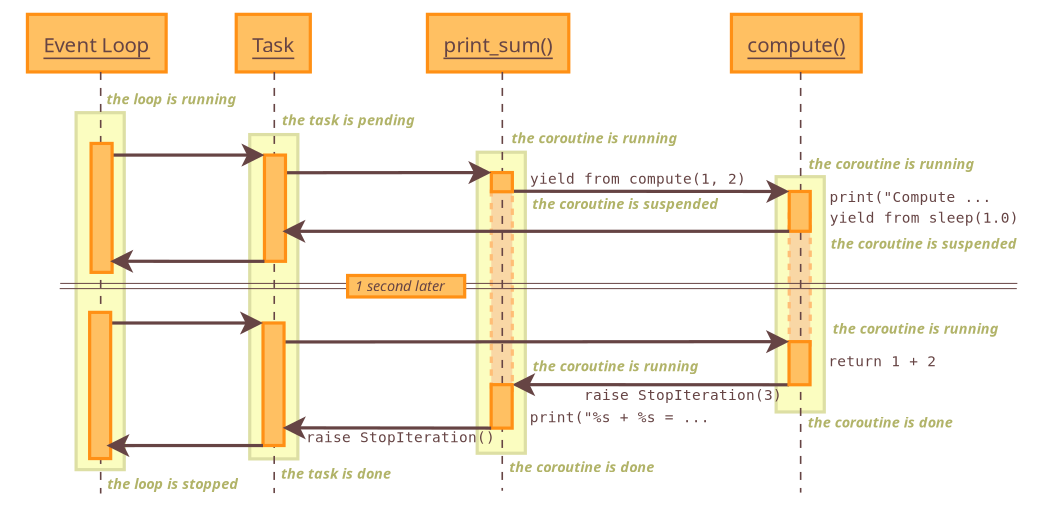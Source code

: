 <?xml version="1.0" encoding="UTF-8"?>
<dia:diagram xmlns:dia="http://www.lysator.liu.se/~alla/dia/">
  <dia:layer name="Arrière-plan" visible="true" active="true">
    <dia:object type="Standard - Box" version="0" id="O0">
      <dia:attribute name="obj_pos">
        <dia:point val="0.224,0.533"/>
      </dia:attribute>
      <dia:attribute name="obj_bb">
        <dia:rectangle val="0.174,0.483;33.306,16.455"/>
      </dia:attribute>
      <dia:attribute name="elem_corner">
        <dia:point val="0.224,0.533"/>
      </dia:attribute>
      <dia:attribute name="elem_width">
        <dia:real val="33.032"/>
      </dia:attribute>
      <dia:attribute name="elem_height">
        <dia:real val="15.871"/>
      </dia:attribute>
      <dia:attribute name="border_width">
        <dia:real val="0.1"/>
      </dia:attribute>
      <dia:attribute name="border_color">
        <dia:color val="#ffffff"/>
      </dia:attribute>
      <dia:attribute name="show_background">
        <dia:boolean val="true"/>
      </dia:attribute>
    </dia:object>
    <dia:object type="Standard - Box" version="0" id="O1">
      <dia:attribute name="obj_pos">
        <dia:point val="7.947,4.657"/>
      </dia:attribute>
      <dia:attribute name="obj_bb">
        <dia:rectangle val="7.897,4.607;9.501,14.842"/>
      </dia:attribute>
      <dia:attribute name="elem_corner">
        <dia:point val="7.947,4.657"/>
      </dia:attribute>
      <dia:attribute name="elem_width">
        <dia:real val="1.504"/>
      </dia:attribute>
      <dia:attribute name="elem_height">
        <dia:real val="10.135"/>
      </dia:attribute>
      <dia:attribute name="border_width">
        <dia:real val="0.1"/>
      </dia:attribute>
      <dia:attribute name="border_color">
        <dia:color val="#dddfa4"/>
      </dia:attribute>
      <dia:attribute name="inner_color">
        <dia:color val="#fbfdc0"/>
      </dia:attribute>
      <dia:attribute name="show_background">
        <dia:boolean val="true"/>
      </dia:attribute>
    </dia:object>
    <dia:object type="Standard - Box" version="0" id="O2">
      <dia:attribute name="obj_pos">
        <dia:point val="24.397,5.973"/>
      </dia:attribute>
      <dia:attribute name="obj_bb">
        <dia:rectangle val="24.347,5.923;25.951,13.375"/>
      </dia:attribute>
      <dia:attribute name="elem_corner">
        <dia:point val="24.397,5.973"/>
      </dia:attribute>
      <dia:attribute name="elem_width">
        <dia:real val="1.504"/>
      </dia:attribute>
      <dia:attribute name="elem_height">
        <dia:real val="7.352"/>
      </dia:attribute>
      <dia:attribute name="border_width">
        <dia:real val="0.1"/>
      </dia:attribute>
      <dia:attribute name="border_color">
        <dia:color val="#dddfa4"/>
      </dia:attribute>
      <dia:attribute name="inner_color">
        <dia:color val="#fbfdc0"/>
      </dia:attribute>
      <dia:attribute name="show_background">
        <dia:boolean val="true"/>
      </dia:attribute>
    </dia:object>
    <dia:object type="Standard - Box" version="0" id="O3">
      <dia:attribute name="obj_pos">
        <dia:point val="15.055,5.209"/>
      </dia:attribute>
      <dia:attribute name="obj_bb">
        <dia:rectangle val="15.005,5.159;16.609,14.665"/>
      </dia:attribute>
      <dia:attribute name="elem_corner">
        <dia:point val="15.055,5.209"/>
      </dia:attribute>
      <dia:attribute name="elem_width">
        <dia:real val="1.504"/>
      </dia:attribute>
      <dia:attribute name="elem_height">
        <dia:real val="9.406"/>
      </dia:attribute>
      <dia:attribute name="border_width">
        <dia:real val="0.1"/>
      </dia:attribute>
      <dia:attribute name="border_color">
        <dia:color val="#dddfa4"/>
      </dia:attribute>
      <dia:attribute name="inner_color">
        <dia:color val="#fbfdc0"/>
      </dia:attribute>
      <dia:attribute name="show_background">
        <dia:boolean val="true"/>
      </dia:attribute>
    </dia:object>
    <dia:object type="Standard - Box" version="0" id="O4">
      <dia:attribute name="obj_pos">
        <dia:point val="2.521,3.973"/>
      </dia:attribute>
      <dia:attribute name="obj_bb">
        <dia:rectangle val="2.471,3.923;4.075,15.178"/>
      </dia:attribute>
      <dia:attribute name="elem_corner">
        <dia:point val="2.521,3.973"/>
      </dia:attribute>
      <dia:attribute name="elem_width">
        <dia:real val="1.504"/>
      </dia:attribute>
      <dia:attribute name="elem_height">
        <dia:real val="11.155"/>
      </dia:attribute>
      <dia:attribute name="border_width">
        <dia:real val="0.1"/>
      </dia:attribute>
      <dia:attribute name="border_color">
        <dia:color val="#dddfa4"/>
      </dia:attribute>
      <dia:attribute name="inner_color">
        <dia:color val="#fbfdc0"/>
      </dia:attribute>
      <dia:attribute name="show_background">
        <dia:boolean val="true"/>
      </dia:attribute>
    </dia:object>
    <dia:object type="UML - Object" version="0" id="O5">
      <dia:attribute name="obj_pos">
        <dia:point val="1,0.9"/>
      </dia:attribute>
      <dia:attribute name="obj_bb">
        <dia:rectangle val="0.95,0.85;5.628,2.75"/>
      </dia:attribute>
      <dia:attribute name="meta">
        <dia:composite type="dict"/>
      </dia:attribute>
      <dia:attribute name="elem_corner">
        <dia:point val="1,0.9"/>
      </dia:attribute>
      <dia:attribute name="elem_width">
        <dia:real val="4.577"/>
      </dia:attribute>
      <dia:attribute name="elem_height">
        <dia:real val="1.8"/>
      </dia:attribute>
      <dia:attribute name="line_width">
        <dia:real val="0.1"/>
      </dia:attribute>
      <dia:attribute name="text_colour">
        <dia:color val="#664444"/>
      </dia:attribute>
      <dia:attribute name="line_colour">
        <dia:color val="#ff9015"/>
      </dia:attribute>
      <dia:attribute name="fill_colour">
        <dia:color val="#ffc062"/>
      </dia:attribute>
      <dia:attribute name="text">
        <dia:composite type="text">
          <dia:attribute name="string">
            <dia:string>#Event Loop#</dia:string>
          </dia:attribute>
          <dia:attribute name="font">
            <dia:font family="sans" style="0" name="Helvetica"/>
          </dia:attribute>
          <dia:attribute name="height">
            <dia:real val="0.8"/>
          </dia:attribute>
          <dia:attribute name="pos">
            <dia:point val="3.289,1.995"/>
          </dia:attribute>
          <dia:attribute name="color">
            <dia:color val="#664444"/>
          </dia:attribute>
          <dia:attribute name="alignment">
            <dia:enum val="1"/>
          </dia:attribute>
        </dia:composite>
      </dia:attribute>
      <dia:attribute name="stereotype">
        <dia:string>##</dia:string>
      </dia:attribute>
      <dia:attribute name="exstate">
        <dia:string>##</dia:string>
      </dia:attribute>
      <dia:attribute name="attrib">
        <dia:composite type="text">
          <dia:attribute name="string">
            <dia:string>##</dia:string>
          </dia:attribute>
          <dia:attribute name="font">
            <dia:font family="sans" style="0" name="Helvetica"/>
          </dia:attribute>
          <dia:attribute name="height">
            <dia:real val="0.8"/>
          </dia:attribute>
          <dia:attribute name="pos">
            <dia:point val="0,0"/>
          </dia:attribute>
          <dia:attribute name="color">
            <dia:color val="#000000"/>
          </dia:attribute>
          <dia:attribute name="alignment">
            <dia:enum val="0"/>
          </dia:attribute>
        </dia:composite>
      </dia:attribute>
      <dia:attribute name="is_active">
        <dia:boolean val="false"/>
      </dia:attribute>
      <dia:attribute name="show_attribs">
        <dia:boolean val="false"/>
      </dia:attribute>
      <dia:attribute name="multiple">
        <dia:boolean val="false"/>
      </dia:attribute>
    </dia:object>
    <dia:object type="UML - Object" version="0" id="O6">
      <dia:attribute name="obj_pos">
        <dia:point val="7.525,0.9"/>
      </dia:attribute>
      <dia:attribute name="obj_bb">
        <dia:rectangle val="7.475,0.85;9.955,2.75"/>
      </dia:attribute>
      <dia:attribute name="meta">
        <dia:composite type="dict"/>
      </dia:attribute>
      <dia:attribute name="elem_corner">
        <dia:point val="7.525,0.9"/>
      </dia:attribute>
      <dia:attribute name="elem_width">
        <dia:real val="2.38"/>
      </dia:attribute>
      <dia:attribute name="elem_height">
        <dia:real val="1.8"/>
      </dia:attribute>
      <dia:attribute name="line_width">
        <dia:real val="0.1"/>
      </dia:attribute>
      <dia:attribute name="text_colour">
        <dia:color val="#664444"/>
      </dia:attribute>
      <dia:attribute name="line_colour">
        <dia:color val="#ff9015"/>
      </dia:attribute>
      <dia:attribute name="fill_colour">
        <dia:color val="#ffc062"/>
      </dia:attribute>
      <dia:attribute name="text">
        <dia:composite type="text">
          <dia:attribute name="string">
            <dia:string>#Task#</dia:string>
          </dia:attribute>
          <dia:attribute name="font">
            <dia:font family="sans" style="0" name="Helvetica"/>
          </dia:attribute>
          <dia:attribute name="height">
            <dia:real val="0.8"/>
          </dia:attribute>
          <dia:attribute name="pos">
            <dia:point val="8.715,1.995"/>
          </dia:attribute>
          <dia:attribute name="color">
            <dia:color val="#664444"/>
          </dia:attribute>
          <dia:attribute name="alignment">
            <dia:enum val="1"/>
          </dia:attribute>
        </dia:composite>
      </dia:attribute>
      <dia:attribute name="stereotype">
        <dia:string>##</dia:string>
      </dia:attribute>
      <dia:attribute name="exstate">
        <dia:string>##</dia:string>
      </dia:attribute>
      <dia:attribute name="attrib">
        <dia:composite type="text">
          <dia:attribute name="string">
            <dia:string>##</dia:string>
          </dia:attribute>
          <dia:attribute name="font">
            <dia:font family="sans" style="0" name="Helvetica"/>
          </dia:attribute>
          <dia:attribute name="height">
            <dia:real val="0.8"/>
          </dia:attribute>
          <dia:attribute name="pos">
            <dia:point val="0,0"/>
          </dia:attribute>
          <dia:attribute name="color">
            <dia:color val="#000000"/>
          </dia:attribute>
          <dia:attribute name="alignment">
            <dia:enum val="0"/>
          </dia:attribute>
        </dia:composite>
      </dia:attribute>
      <dia:attribute name="is_active">
        <dia:boolean val="false"/>
      </dia:attribute>
      <dia:attribute name="show_attribs">
        <dia:boolean val="false"/>
      </dia:attribute>
      <dia:attribute name="multiple">
        <dia:boolean val="false"/>
      </dia:attribute>
    </dia:object>
    <dia:object type="UML - Object" version="0" id="O7">
      <dia:attribute name="obj_pos">
        <dia:point val="23,0.9"/>
      </dia:attribute>
      <dia:attribute name="obj_bb">
        <dia:rectangle val="22.95,0.85;27.375,2.75"/>
      </dia:attribute>
      <dia:attribute name="meta">
        <dia:composite type="dict"/>
      </dia:attribute>
      <dia:attribute name="elem_corner">
        <dia:point val="23,0.9"/>
      </dia:attribute>
      <dia:attribute name="elem_width">
        <dia:real val="4.325"/>
      </dia:attribute>
      <dia:attribute name="elem_height">
        <dia:real val="1.8"/>
      </dia:attribute>
      <dia:attribute name="line_width">
        <dia:real val="0.1"/>
      </dia:attribute>
      <dia:attribute name="text_colour">
        <dia:color val="#664444"/>
      </dia:attribute>
      <dia:attribute name="line_colour">
        <dia:color val="#ff9015"/>
      </dia:attribute>
      <dia:attribute name="fill_colour">
        <dia:color val="#ffc062"/>
      </dia:attribute>
      <dia:attribute name="text">
        <dia:composite type="text">
          <dia:attribute name="string">
            <dia:string>#compute()#</dia:string>
          </dia:attribute>
          <dia:attribute name="font">
            <dia:font family="sans" style="0" name="Helvetica"/>
          </dia:attribute>
          <dia:attribute name="height">
            <dia:real val="0.8"/>
          </dia:attribute>
          <dia:attribute name="pos">
            <dia:point val="25.163,1.995"/>
          </dia:attribute>
          <dia:attribute name="color">
            <dia:color val="#664444"/>
          </dia:attribute>
          <dia:attribute name="alignment">
            <dia:enum val="1"/>
          </dia:attribute>
        </dia:composite>
      </dia:attribute>
      <dia:attribute name="stereotype">
        <dia:string>##</dia:string>
      </dia:attribute>
      <dia:attribute name="exstate">
        <dia:string>##</dia:string>
      </dia:attribute>
      <dia:attribute name="attrib">
        <dia:composite type="text">
          <dia:attribute name="string">
            <dia:string>##</dia:string>
          </dia:attribute>
          <dia:attribute name="font">
            <dia:font family="sans" style="0" name="Helvetica"/>
          </dia:attribute>
          <dia:attribute name="height">
            <dia:real val="0.8"/>
          </dia:attribute>
          <dia:attribute name="pos">
            <dia:point val="0,0"/>
          </dia:attribute>
          <dia:attribute name="color">
            <dia:color val="#000000"/>
          </dia:attribute>
          <dia:attribute name="alignment">
            <dia:enum val="0"/>
          </dia:attribute>
        </dia:composite>
      </dia:attribute>
      <dia:attribute name="is_active">
        <dia:boolean val="false"/>
      </dia:attribute>
      <dia:attribute name="show_attribs">
        <dia:boolean val="false"/>
      </dia:attribute>
      <dia:attribute name="multiple">
        <dia:boolean val="false"/>
      </dia:attribute>
    </dia:object>
    <dia:object type="UML - Object" version="0" id="O8">
      <dia:attribute name="obj_pos">
        <dia:point val="13.5,0.9"/>
      </dia:attribute>
      <dia:attribute name="obj_bb">
        <dia:rectangle val="13.45,0.85;18.233,2.75"/>
      </dia:attribute>
      <dia:attribute name="meta">
        <dia:composite type="dict"/>
      </dia:attribute>
      <dia:attribute name="elem_corner">
        <dia:point val="13.5,0.9"/>
      </dia:attribute>
      <dia:attribute name="elem_width">
        <dia:real val="4.683"/>
      </dia:attribute>
      <dia:attribute name="elem_height">
        <dia:real val="1.8"/>
      </dia:attribute>
      <dia:attribute name="line_width">
        <dia:real val="0.1"/>
      </dia:attribute>
      <dia:attribute name="text_colour">
        <dia:color val="#664444"/>
      </dia:attribute>
      <dia:attribute name="line_colour">
        <dia:color val="#ff9015"/>
      </dia:attribute>
      <dia:attribute name="fill_colour">
        <dia:color val="#ffc062"/>
      </dia:attribute>
      <dia:attribute name="text">
        <dia:composite type="text">
          <dia:attribute name="string">
            <dia:string>#print_sum()#</dia:string>
          </dia:attribute>
          <dia:attribute name="font">
            <dia:font family="sans" style="0" name="Helvetica"/>
          </dia:attribute>
          <dia:attribute name="height">
            <dia:real val="0.8"/>
          </dia:attribute>
          <dia:attribute name="pos">
            <dia:point val="15.841,1.995"/>
          </dia:attribute>
          <dia:attribute name="color">
            <dia:color val="#664444"/>
          </dia:attribute>
          <dia:attribute name="alignment">
            <dia:enum val="1"/>
          </dia:attribute>
        </dia:composite>
      </dia:attribute>
      <dia:attribute name="stereotype">
        <dia:string>##</dia:string>
      </dia:attribute>
      <dia:attribute name="exstate">
        <dia:string>##</dia:string>
      </dia:attribute>
      <dia:attribute name="attrib">
        <dia:composite type="text">
          <dia:attribute name="string">
            <dia:string>##</dia:string>
          </dia:attribute>
          <dia:attribute name="font">
            <dia:font family="sans" style="0" name="Helvetica"/>
          </dia:attribute>
          <dia:attribute name="height">
            <dia:real val="0.8"/>
          </dia:attribute>
          <dia:attribute name="pos">
            <dia:point val="0,0"/>
          </dia:attribute>
          <dia:attribute name="color">
            <dia:color val="#000000"/>
          </dia:attribute>
          <dia:attribute name="alignment">
            <dia:enum val="0"/>
          </dia:attribute>
        </dia:composite>
      </dia:attribute>
      <dia:attribute name="is_active">
        <dia:boolean val="false"/>
      </dia:attribute>
      <dia:attribute name="show_attribs">
        <dia:boolean val="false"/>
      </dia:attribute>
      <dia:attribute name="multiple">
        <dia:boolean val="false"/>
      </dia:attribute>
    </dia:object>
    <dia:object type="Standard - Text" version="1" id="O9">
      <dia:attribute name="obj_pos">
        <dia:point val="3.469,3.708"/>
      </dia:attribute>
      <dia:attribute name="obj_bb">
        <dia:rectangle val="3.469,3.288;8.306,3.816"/>
      </dia:attribute>
      <dia:attribute name="text">
        <dia:composite type="text">
          <dia:attribute name="string">
            <dia:string>#the loop is running#</dia:string>
          </dia:attribute>
          <dia:attribute name="font">
            <dia:font family="sans" style="88" name="Helvetica-BoldOblique"/>
          </dia:attribute>
          <dia:attribute name="height">
            <dia:real val="0.564"/>
          </dia:attribute>
          <dia:attribute name="pos">
            <dia:point val="3.469,3.708"/>
          </dia:attribute>
          <dia:attribute name="color">
            <dia:color val="#b1b368"/>
          </dia:attribute>
          <dia:attribute name="alignment">
            <dia:enum val="0"/>
          </dia:attribute>
        </dia:composite>
      </dia:attribute>
      <dia:attribute name="valign">
        <dia:enum val="3"/>
      </dia:attribute>
    </dia:object>
    <dia:object type="Standard - Text" version="1" id="O10">
      <dia:attribute name="obj_pos">
        <dia:point val="16.709,6.192"/>
      </dia:attribute>
      <dia:attribute name="obj_bb">
        <dia:rectangle val="16.709,5.772;23.249,6.299"/>
      </dia:attribute>
      <dia:attribute name="text">
        <dia:composite type="text">
          <dia:attribute name="string">
            <dia:string>#yield from compute(1, 2)#</dia:string>
          </dia:attribute>
          <dia:attribute name="font">
            <dia:font family="monospace" style="0" name="Courier"/>
          </dia:attribute>
          <dia:attribute name="height">
            <dia:real val="0.564"/>
          </dia:attribute>
          <dia:attribute name="pos">
            <dia:point val="16.709,6.192"/>
          </dia:attribute>
          <dia:attribute name="color">
            <dia:color val="#664444"/>
          </dia:attribute>
          <dia:attribute name="alignment">
            <dia:enum val="0"/>
          </dia:attribute>
        </dia:composite>
      </dia:attribute>
      <dia:attribute name="valign">
        <dia:enum val="3"/>
      </dia:attribute>
    </dia:object>
    <dia:object type="Standard - Text" version="1" id="O11">
      <dia:attribute name="obj_pos">
        <dia:point val="26.07,7.412"/>
      </dia:attribute>
      <dia:attribute name="obj_bb">
        <dia:rectangle val="26.07,6.992;31.792,7.52"/>
      </dia:attribute>
      <dia:attribute name="text">
        <dia:composite type="text">
          <dia:attribute name="string">
            <dia:string>#yield from sleep(1.0)#</dia:string>
          </dia:attribute>
          <dia:attribute name="font">
            <dia:font family="monospace" style="0" name="Courier"/>
          </dia:attribute>
          <dia:attribute name="height">
            <dia:real val="0.564"/>
          </dia:attribute>
          <dia:attribute name="pos">
            <dia:point val="26.07,7.412"/>
          </dia:attribute>
          <dia:attribute name="color">
            <dia:color val="#664444"/>
          </dia:attribute>
          <dia:attribute name="alignment">
            <dia:enum val="0"/>
          </dia:attribute>
        </dia:composite>
      </dia:attribute>
      <dia:attribute name="valign">
        <dia:enum val="3"/>
      </dia:attribute>
    </dia:object>
    <dia:object type="Standard - Text" version="1" id="O12">
      <dia:attribute name="obj_pos">
        <dia:point val="16.126,4.931"/>
      </dia:attribute>
      <dia:attribute name="obj_bb">
        <dia:rectangle val="16.126,4.511;22.298,5.038"/>
      </dia:attribute>
      <dia:attribute name="text">
        <dia:composite type="text">
          <dia:attribute name="string">
            <dia:string>#the coroutine is running#</dia:string>
          </dia:attribute>
          <dia:attribute name="font">
            <dia:font family="sans" style="88" name="Helvetica-BoldOblique"/>
          </dia:attribute>
          <dia:attribute name="height">
            <dia:real val="0.564"/>
          </dia:attribute>
          <dia:attribute name="pos">
            <dia:point val="16.126,4.931"/>
          </dia:attribute>
          <dia:attribute name="color">
            <dia:color val="#b1b368"/>
          </dia:attribute>
          <dia:attribute name="alignment">
            <dia:enum val="0"/>
          </dia:attribute>
        </dia:composite>
      </dia:attribute>
      <dia:attribute name="valign">
        <dia:enum val="3"/>
      </dia:attribute>
    </dia:object>
    <dia:object type="Standard - Text" version="1" id="O13">
      <dia:attribute name="obj_pos">
        <dia:point val="8.956,4.367"/>
      </dia:attribute>
      <dia:attribute name="obj_bb">
        <dia:rectangle val="8.956,3.947;13.876,4.475"/>
      </dia:attribute>
      <dia:attribute name="text">
        <dia:composite type="text">
          <dia:attribute name="string">
            <dia:string>#the task is pending#</dia:string>
          </dia:attribute>
          <dia:attribute name="font">
            <dia:font family="sans" style="88" name="Helvetica-BoldOblique"/>
          </dia:attribute>
          <dia:attribute name="height">
            <dia:real val="0.564"/>
          </dia:attribute>
          <dia:attribute name="pos">
            <dia:point val="8.956,4.367"/>
          </dia:attribute>
          <dia:attribute name="color">
            <dia:color val="#b1b368"/>
          </dia:attribute>
          <dia:attribute name="alignment">
            <dia:enum val="0"/>
          </dia:attribute>
        </dia:composite>
      </dia:attribute>
      <dia:attribute name="valign">
        <dia:enum val="3"/>
      </dia:attribute>
    </dia:object>
    <dia:object type="Standard - Text" version="1" id="O14">
      <dia:attribute name="obj_pos">
        <dia:point val="26.022,11.897"/>
      </dia:attribute>
      <dia:attribute name="obj_bb">
        <dia:rectangle val="26.022,11.477;29.292,12.005"/>
      </dia:attribute>
      <dia:attribute name="text">
        <dia:composite type="text">
          <dia:attribute name="string">
            <dia:string>#return 1 + 2#</dia:string>
          </dia:attribute>
          <dia:attribute name="font">
            <dia:font family="monospace" style="0" name="Courier"/>
          </dia:attribute>
          <dia:attribute name="height">
            <dia:real val="0.564"/>
          </dia:attribute>
          <dia:attribute name="pos">
            <dia:point val="26.022,11.897"/>
          </dia:attribute>
          <dia:attribute name="color">
            <dia:color val="#664444"/>
          </dia:attribute>
          <dia:attribute name="alignment">
            <dia:enum val="0"/>
          </dia:attribute>
        </dia:composite>
      </dia:attribute>
      <dia:attribute name="valign">
        <dia:enum val="3"/>
      </dia:attribute>
      <dia:attribute name="fill_color">
        <dia:color val="#ffffff"/>
      </dia:attribute>
      <dia:attribute name="show_background">
        <dia:boolean val="true"/>
      </dia:attribute>
    </dia:object>
    <dia:object type="Standard - Line" version="0" id="O15">
      <dia:attribute name="obj_pos">
        <dia:point val="24.8,12.476"/>
      </dia:attribute>
      <dia:attribute name="obj_bb">
        <dia:rectangle val="16.037,12.11;24.85,12.834"/>
      </dia:attribute>
      <dia:attribute name="conn_endpoints">
        <dia:point val="24.8,12.476"/>
        <dia:point val="16.148,12.472"/>
      </dia:attribute>
      <dia:attribute name="numcp">
        <dia:int val="1"/>
      </dia:attribute>
      <dia:attribute name="line_color">
        <dia:color val="#664444"/>
      </dia:attribute>
      <dia:attribute name="line_width">
        <dia:real val="0.1"/>
      </dia:attribute>
      <dia:attribute name="end_arrow">
        <dia:enum val="22"/>
      </dia:attribute>
      <dia:attribute name="end_arrow_length">
        <dia:real val="0.5"/>
      </dia:attribute>
      <dia:attribute name="end_arrow_width">
        <dia:real val="0.5"/>
      </dia:attribute>
      <dia:connections>
        <dia:connection handle="0" to="O28" connection="5"/>
        <dia:connection handle="1" to="O26" connection="2"/>
      </dia:connections>
    </dia:object>
    <dia:object type="Standard - Text" version="1" id="O16">
      <dia:attribute name="obj_pos">
        <dia:point val="16.701,13.643"/>
      </dia:attribute>
      <dia:attribute name="obj_bb">
        <dia:rectangle val="16.701,13.223;22.151,13.75"/>
      </dia:attribute>
      <dia:attribute name="text">
        <dia:composite type="text">
          <dia:attribute name="string">
            <dia:string>#print("%s + %s = ...#</dia:string>
          </dia:attribute>
          <dia:attribute name="font">
            <dia:font family="monospace" style="0" name="Courier"/>
          </dia:attribute>
          <dia:attribute name="height">
            <dia:real val="0.564"/>
          </dia:attribute>
          <dia:attribute name="pos">
            <dia:point val="16.701,13.643"/>
          </dia:attribute>
          <dia:attribute name="color">
            <dia:color val="#664444"/>
          </dia:attribute>
          <dia:attribute name="alignment">
            <dia:enum val="0"/>
          </dia:attribute>
        </dia:composite>
      </dia:attribute>
      <dia:attribute name="valign">
        <dia:enum val="3"/>
      </dia:attribute>
    </dia:object>
    <dia:object type="Standard - Text" version="1" id="O17">
      <dia:attribute name="obj_pos">
        <dia:point val="18.395,12.954"/>
      </dia:attribute>
      <dia:attribute name="obj_bb">
        <dia:rectangle val="18.395,12.534;24.39,13.061"/>
      </dia:attribute>
      <dia:attribute name="text">
        <dia:composite type="text">
          <dia:attribute name="string">
            <dia:string>#raise StopIteration(3)#</dia:string>
          </dia:attribute>
          <dia:attribute name="font">
            <dia:font family="monospace" style="0" name="Courier"/>
          </dia:attribute>
          <dia:attribute name="height">
            <dia:real val="0.564"/>
          </dia:attribute>
          <dia:attribute name="pos">
            <dia:point val="18.395,12.954"/>
          </dia:attribute>
          <dia:attribute name="color">
            <dia:color val="#664444"/>
          </dia:attribute>
          <dia:attribute name="alignment">
            <dia:enum val="0"/>
          </dia:attribute>
        </dia:composite>
      </dia:attribute>
      <dia:attribute name="valign">
        <dia:enum val="3"/>
      </dia:attribute>
    </dia:object>
    <dia:object type="Standard - Text" version="1" id="O18">
      <dia:attribute name="obj_pos">
        <dia:point val="9.706,14.275"/>
      </dia:attribute>
      <dia:attribute name="obj_bb">
        <dia:rectangle val="9.706,13.855;15.428,14.383"/>
      </dia:attribute>
      <dia:attribute name="text">
        <dia:composite type="text">
          <dia:attribute name="string">
            <dia:string>#raise StopIteration()#</dia:string>
          </dia:attribute>
          <dia:attribute name="font">
            <dia:font family="monospace" style="0" name="Courier"/>
          </dia:attribute>
          <dia:attribute name="height">
            <dia:real val="0.564"/>
          </dia:attribute>
          <dia:attribute name="pos">
            <dia:point val="9.706,14.275"/>
          </dia:attribute>
          <dia:attribute name="color">
            <dia:color val="#664444"/>
          </dia:attribute>
          <dia:attribute name="alignment">
            <dia:enum val="0"/>
          </dia:attribute>
        </dia:composite>
      </dia:attribute>
      <dia:attribute name="valign">
        <dia:enum val="3"/>
      </dia:attribute>
    </dia:object>
    <dia:object type="Standard - Text" version="1" id="O19">
      <dia:attribute name="obj_pos">
        <dia:point val="8.926,15.412"/>
      </dia:attribute>
      <dia:attribute name="obj_bb">
        <dia:rectangle val="8.926,14.992;13.028,15.52"/>
      </dia:attribute>
      <dia:attribute name="text">
        <dia:composite type="text">
          <dia:attribute name="string">
            <dia:string>#the task is done#</dia:string>
          </dia:attribute>
          <dia:attribute name="font">
            <dia:font family="sans" style="88" name="Helvetica-BoldOblique"/>
          </dia:attribute>
          <dia:attribute name="height">
            <dia:real val="0.564"/>
          </dia:attribute>
          <dia:attribute name="pos">
            <dia:point val="8.926,15.412"/>
          </dia:attribute>
          <dia:attribute name="color">
            <dia:color val="#b1b368"/>
          </dia:attribute>
          <dia:attribute name="alignment">
            <dia:enum val="0"/>
          </dia:attribute>
        </dia:composite>
      </dia:attribute>
      <dia:attribute name="valign">
        <dia:enum val="3"/>
      </dia:attribute>
    </dia:object>
    <dia:object type="Standard - Box" version="0" id="O20">
      <dia:attribute name="obj_pos">
        <dia:point val="24.806,6.938"/>
      </dia:attribute>
      <dia:attribute name="obj_bb">
        <dia:rectangle val="24.756,6.888;25.513,11.507"/>
      </dia:attribute>
      <dia:attribute name="elem_corner">
        <dia:point val="24.806,6.938"/>
      </dia:attribute>
      <dia:attribute name="elem_width">
        <dia:real val="0.657"/>
      </dia:attribute>
      <dia:attribute name="elem_height">
        <dia:real val="4.519"/>
      </dia:attribute>
      <dia:attribute name="border_width">
        <dia:real val="0.1"/>
      </dia:attribute>
      <dia:attribute name="border_color">
        <dia:color val="#ffbe76"/>
      </dia:attribute>
      <dia:attribute name="inner_color">
        <dia:color val="#f9d7a5"/>
      </dia:attribute>
      <dia:attribute name="show_background">
        <dia:boolean val="true"/>
      </dia:attribute>
      <dia:attribute name="line_style">
        <dia:enum val="1"/>
      </dia:attribute>
      <dia:attribute name="dashlength">
        <dia:real val="0.2"/>
      </dia:attribute>
    </dia:object>
    <dia:object type="Standard - Box" version="0" id="O21">
      <dia:attribute name="obj_pos">
        <dia:point val="15.495,6.426"/>
      </dia:attribute>
      <dia:attribute name="obj_bb">
        <dia:rectangle val="15.444,6.376;16.201,12.703"/>
      </dia:attribute>
      <dia:attribute name="elem_corner">
        <dia:point val="15.495,6.426"/>
      </dia:attribute>
      <dia:attribute name="elem_width">
        <dia:real val="0.657"/>
      </dia:attribute>
      <dia:attribute name="elem_height">
        <dia:real val="6.227"/>
      </dia:attribute>
      <dia:attribute name="border_width">
        <dia:real val="0.1"/>
      </dia:attribute>
      <dia:attribute name="border_color">
        <dia:color val="#ffbe76"/>
      </dia:attribute>
      <dia:attribute name="inner_color">
        <dia:color val="#f9d7a5"/>
      </dia:attribute>
      <dia:attribute name="show_background">
        <dia:boolean val="true"/>
      </dia:attribute>
      <dia:attribute name="line_style">
        <dia:enum val="1"/>
      </dia:attribute>
      <dia:attribute name="dashlength">
        <dia:real val="0.2"/>
      </dia:attribute>
    </dia:object>
    <dia:object type="Standard - Text" version="1" id="O22">
      <dia:attribute name="obj_pos">
        <dia:point val="16.779,6.981"/>
      </dia:attribute>
      <dia:attribute name="obj_bb">
        <dia:rectangle val="16.779,6.561;23.734,7.088"/>
      </dia:attribute>
      <dia:attribute name="text">
        <dia:composite type="text">
          <dia:attribute name="string">
            <dia:string>#the coroutine is suspended#</dia:string>
          </dia:attribute>
          <dia:attribute name="font">
            <dia:font family="sans" style="88" name="Helvetica-BoldOblique"/>
          </dia:attribute>
          <dia:attribute name="height">
            <dia:real val="0.564"/>
          </dia:attribute>
          <dia:attribute name="pos">
            <dia:point val="16.779,6.981"/>
          </dia:attribute>
          <dia:attribute name="color">
            <dia:color val="#b1b368"/>
          </dia:attribute>
          <dia:attribute name="alignment">
            <dia:enum val="0"/>
          </dia:attribute>
        </dia:composite>
      </dia:attribute>
      <dia:attribute name="valign">
        <dia:enum val="3"/>
      </dia:attribute>
    </dia:object>
    <dia:object type="Standard - Text" version="1" id="O23">
      <dia:attribute name="obj_pos">
        <dia:point val="26.101,8.221"/>
      </dia:attribute>
      <dia:attribute name="obj_bb">
        <dia:rectangle val="26.101,7.801;33.056,8.328"/>
      </dia:attribute>
      <dia:attribute name="text">
        <dia:composite type="text">
          <dia:attribute name="string">
            <dia:string>#the coroutine is suspended#</dia:string>
          </dia:attribute>
          <dia:attribute name="font">
            <dia:font family="sans" style="88" name="Helvetica-BoldOblique"/>
          </dia:attribute>
          <dia:attribute name="height">
            <dia:real val="0.564"/>
          </dia:attribute>
          <dia:attribute name="pos">
            <dia:point val="26.101,8.221"/>
          </dia:attribute>
          <dia:attribute name="color">
            <dia:color val="#b1b368"/>
          </dia:attribute>
          <dia:attribute name="alignment">
            <dia:enum val="0"/>
          </dia:attribute>
        </dia:composite>
      </dia:attribute>
      <dia:attribute name="valign">
        <dia:enum val="3"/>
      </dia:attribute>
    </dia:object>
    <dia:object type="Standard - Line" version="0" id="O24">
      <dia:attribute name="obj_pos">
        <dia:point val="3.289,2.7"/>
      </dia:attribute>
      <dia:attribute name="obj_bb">
        <dia:rectangle val="3.264,2.675;3.314,15.899"/>
      </dia:attribute>
      <dia:attribute name="conn_endpoints">
        <dia:point val="3.289,2.7"/>
        <dia:point val="3.289,15.874"/>
      </dia:attribute>
      <dia:attribute name="numcp">
        <dia:int val="1"/>
      </dia:attribute>
      <dia:attribute name="line_color">
        <dia:color val="#664444"/>
      </dia:attribute>
      <dia:attribute name="line_width">
        <dia:real val="0.05"/>
      </dia:attribute>
      <dia:attribute name="line_style">
        <dia:enum val="1"/>
      </dia:attribute>
      <dia:attribute name="dashlength">
        <dia:real val="0.25"/>
      </dia:attribute>
      <dia:connections>
        <dia:connection handle="0" to="O5" connection="6"/>
      </dia:connections>
    </dia:object>
    <dia:object type="Standard - Line" version="0" id="O25">
      <dia:attribute name="obj_pos">
        <dia:point val="15.841,2.7"/>
      </dia:attribute>
      <dia:attribute name="obj_bb">
        <dia:rectangle val="15.812,2.675;15.866,15.813"/>
      </dia:attribute>
      <dia:attribute name="conn_endpoints">
        <dia:point val="15.841,2.7"/>
        <dia:point val="15.838,15.788"/>
      </dia:attribute>
      <dia:attribute name="numcp">
        <dia:int val="1"/>
      </dia:attribute>
      <dia:attribute name="line_color">
        <dia:color val="#664444"/>
      </dia:attribute>
      <dia:attribute name="line_width">
        <dia:real val="0.05"/>
      </dia:attribute>
      <dia:attribute name="line_style">
        <dia:enum val="1"/>
      </dia:attribute>
      <dia:attribute name="dashlength">
        <dia:real val="0.25"/>
      </dia:attribute>
      <dia:connections>
        <dia:connection handle="0" to="O8" connection="6"/>
      </dia:connections>
    </dia:object>
    <dia:object type="Standard - Box" version="0" id="O26">
      <dia:attribute name="obj_pos">
        <dia:point val="15.491,12.472"/>
      </dia:attribute>
      <dia:attribute name="obj_bb">
        <dia:rectangle val="15.441,12.422;16.198,13.88"/>
      </dia:attribute>
      <dia:attribute name="elem_corner">
        <dia:point val="15.491,12.472"/>
      </dia:attribute>
      <dia:attribute name="elem_width">
        <dia:real val="0.657"/>
      </dia:attribute>
      <dia:attribute name="elem_height">
        <dia:real val="1.359"/>
      </dia:attribute>
      <dia:attribute name="border_width">
        <dia:real val="0.1"/>
      </dia:attribute>
      <dia:attribute name="border_color">
        <dia:color val="#ff9015"/>
      </dia:attribute>
      <dia:attribute name="inner_color">
        <dia:color val="#ffc062"/>
      </dia:attribute>
      <dia:attribute name="show_background">
        <dia:boolean val="true"/>
      </dia:attribute>
    </dia:object>
    <dia:object type="Standard - Line" version="0" id="O27">
      <dia:attribute name="obj_pos">
        <dia:point val="25.163,2.7"/>
      </dia:attribute>
      <dia:attribute name="obj_bb">
        <dia:rectangle val="25.137,2.675;25.188,15.87"/>
      </dia:attribute>
      <dia:attribute name="conn_endpoints">
        <dia:point val="25.163,2.7"/>
        <dia:point val="25.163,15.845"/>
      </dia:attribute>
      <dia:attribute name="numcp">
        <dia:int val="1"/>
      </dia:attribute>
      <dia:attribute name="line_color">
        <dia:color val="#664444"/>
      </dia:attribute>
      <dia:attribute name="line_width">
        <dia:real val="0.05"/>
      </dia:attribute>
      <dia:attribute name="line_style">
        <dia:enum val="1"/>
      </dia:attribute>
      <dia:attribute name="dashlength">
        <dia:real val="0.25"/>
      </dia:attribute>
      <dia:connections>
        <dia:connection handle="0" to="O7" connection="6"/>
      </dia:connections>
    </dia:object>
    <dia:object type="Standard - Box" version="0" id="O28">
      <dia:attribute name="obj_pos">
        <dia:point val="24.8,11.128"/>
      </dia:attribute>
      <dia:attribute name="obj_bb">
        <dia:rectangle val="24.75,11.078;25.507,12.526"/>
      </dia:attribute>
      <dia:attribute name="elem_corner">
        <dia:point val="24.8,11.128"/>
      </dia:attribute>
      <dia:attribute name="elem_width">
        <dia:real val="0.657"/>
      </dia:attribute>
      <dia:attribute name="elem_height">
        <dia:real val="1.347"/>
      </dia:attribute>
      <dia:attribute name="border_width">
        <dia:real val="0.1"/>
      </dia:attribute>
      <dia:attribute name="border_color">
        <dia:color val="#ff9015"/>
      </dia:attribute>
      <dia:attribute name="inner_color">
        <dia:color val="#ffc062"/>
      </dia:attribute>
      <dia:attribute name="show_background">
        <dia:boolean val="true"/>
      </dia:attribute>
    </dia:object>
    <dia:object type="Standard - Box" version="0" id="O29">
      <dia:attribute name="obj_pos">
        <dia:point val="24.806,6.435"/>
      </dia:attribute>
      <dia:attribute name="obj_bb">
        <dia:rectangle val="24.756,6.385;25.513,7.73"/>
      </dia:attribute>
      <dia:attribute name="elem_corner">
        <dia:point val="24.806,6.435"/>
      </dia:attribute>
      <dia:attribute name="elem_width">
        <dia:real val="0.657"/>
      </dia:attribute>
      <dia:attribute name="elem_height">
        <dia:real val="1.244"/>
      </dia:attribute>
      <dia:attribute name="border_width">
        <dia:real val="0.1"/>
      </dia:attribute>
      <dia:attribute name="border_color">
        <dia:color val="#ff9015"/>
      </dia:attribute>
      <dia:attribute name="inner_color">
        <dia:color val="#ffc062"/>
      </dia:attribute>
      <dia:attribute name="show_background">
        <dia:boolean val="true"/>
      </dia:attribute>
    </dia:object>
    <dia:object type="Standard - Line" version="0" id="O30">
      <dia:attribute name="obj_pos">
        <dia:point val="16.205,6.429"/>
      </dia:attribute>
      <dia:attribute name="obj_bb">
        <dia:rectangle val="16.155,6.073;24.917,6.797"/>
      </dia:attribute>
      <dia:attribute name="conn_endpoints">
        <dia:point val="16.205,6.429"/>
        <dia:point val="24.806,6.435"/>
      </dia:attribute>
      <dia:attribute name="numcp">
        <dia:int val="1"/>
      </dia:attribute>
      <dia:attribute name="line_color">
        <dia:color val="#664444"/>
      </dia:attribute>
      <dia:attribute name="line_width">
        <dia:real val="0.1"/>
      </dia:attribute>
      <dia:attribute name="end_arrow">
        <dia:enum val="22"/>
      </dia:attribute>
      <dia:attribute name="end_arrow_length">
        <dia:real val="0.5"/>
      </dia:attribute>
      <dia:attribute name="end_arrow_width">
        <dia:real val="0.5"/>
      </dia:attribute>
      <dia:connections>
        <dia:connection handle="1" to="O29" connection="0"/>
      </dia:connections>
    </dia:object>
    <dia:object type="Standard - Box" version="0" id="O31">
      <dia:attribute name="obj_pos">
        <dia:point val="15.497,5.844"/>
      </dia:attribute>
      <dia:attribute name="obj_bb">
        <dia:rectangle val="15.447,5.794;16.204,6.494"/>
      </dia:attribute>
      <dia:attribute name="elem_corner">
        <dia:point val="15.497,5.844"/>
      </dia:attribute>
      <dia:attribute name="elem_width">
        <dia:real val="0.657"/>
      </dia:attribute>
      <dia:attribute name="elem_height">
        <dia:real val="0.6"/>
      </dia:attribute>
      <dia:attribute name="border_width">
        <dia:real val="0.1"/>
      </dia:attribute>
      <dia:attribute name="border_color">
        <dia:color val="#ff9015"/>
      </dia:attribute>
      <dia:attribute name="inner_color">
        <dia:color val="#ffc062"/>
      </dia:attribute>
      <dia:attribute name="show_background">
        <dia:boolean val="true"/>
      </dia:attribute>
    </dia:object>
    <dia:object type="Standard - Line" version="0" id="O32">
      <dia:attribute name="obj_pos">
        <dia:point val="8.802,5.85"/>
      </dia:attribute>
      <dia:attribute name="obj_bb">
        <dia:rectangle val="8.751,5.482;15.609,6.206"/>
      </dia:attribute>
      <dia:attribute name="conn_endpoints">
        <dia:point val="8.802,5.85"/>
        <dia:point val="15.497,5.844"/>
      </dia:attribute>
      <dia:attribute name="numcp">
        <dia:int val="1"/>
      </dia:attribute>
      <dia:attribute name="line_color">
        <dia:color val="#664444"/>
      </dia:attribute>
      <dia:attribute name="line_width">
        <dia:real val="0.1"/>
      </dia:attribute>
      <dia:attribute name="end_arrow">
        <dia:enum val="22"/>
      </dia:attribute>
      <dia:attribute name="end_arrow_length">
        <dia:real val="0.5"/>
      </dia:attribute>
      <dia:attribute name="end_arrow_width">
        <dia:real val="0.5"/>
      </dia:attribute>
      <dia:connections>
        <dia:connection handle="1" to="O31" connection="0"/>
      </dia:connections>
    </dia:object>
    <dia:object type="Standard - Line" version="0" id="O33">
      <dia:attribute name="obj_pos">
        <dia:point val="8.753,11.138"/>
      </dia:attribute>
      <dia:attribute name="obj_bb">
        <dia:rectangle val="8.703,10.767;24.912,11.491"/>
      </dia:attribute>
      <dia:attribute name="conn_endpoints">
        <dia:point val="8.753,11.138"/>
        <dia:point val="24.8,11.128"/>
      </dia:attribute>
      <dia:attribute name="numcp">
        <dia:int val="1"/>
      </dia:attribute>
      <dia:attribute name="line_color">
        <dia:color val="#664444"/>
      </dia:attribute>
      <dia:attribute name="line_width">
        <dia:real val="0.1"/>
      </dia:attribute>
      <dia:attribute name="end_arrow">
        <dia:enum val="22"/>
      </dia:attribute>
      <dia:attribute name="end_arrow_length">
        <dia:real val="0.5"/>
      </dia:attribute>
      <dia:attribute name="end_arrow_width">
        <dia:real val="0.5"/>
      </dia:attribute>
      <dia:connections>
        <dia:connection handle="1" to="O28" connection="0"/>
      </dia:connections>
    </dia:object>
    <dia:object type="Standard - Line" version="0" id="O34">
      <dia:attribute name="obj_pos">
        <dia:point val="31.935,9.308"/>
      </dia:attribute>
      <dia:attribute name="obj_bb">
        <dia:rectangle val="2.014,9.298;31.945,9.318"/>
      </dia:attribute>
      <dia:attribute name="conn_endpoints">
        <dia:point val="31.935,9.308"/>
        <dia:point val="2.024,9.308"/>
      </dia:attribute>
      <dia:attribute name="numcp">
        <dia:int val="1"/>
      </dia:attribute>
      <dia:attribute name="line_color">
        <dia:color val="#664444"/>
      </dia:attribute>
      <dia:attribute name="line_width">
        <dia:real val="0.02"/>
      </dia:attribute>
    </dia:object>
    <dia:object type="Standard - Line" version="0" id="O35">
      <dia:attribute name="obj_pos">
        <dia:point val="31.918,9.471"/>
      </dia:attribute>
      <dia:attribute name="obj_bb">
        <dia:rectangle val="1.998,9.461;31.928,9.481"/>
      </dia:attribute>
      <dia:attribute name="conn_endpoints">
        <dia:point val="31.918,9.471"/>
        <dia:point val="2.008,9.471"/>
      </dia:attribute>
      <dia:attribute name="numcp">
        <dia:int val="1"/>
      </dia:attribute>
      <dia:attribute name="line_color">
        <dia:color val="#664444"/>
      </dia:attribute>
      <dia:attribute name="line_width">
        <dia:real val="0.02"/>
      </dia:attribute>
    </dia:object>
    <dia:group>
      <dia:object type="Standard - Box" version="0" id="O36">
        <dia:attribute name="obj_pos">
          <dia:point val="11.005,9.06"/>
        </dia:attribute>
        <dia:attribute name="obj_bb">
          <dia:rectangle val="10.955,9.01;14.714,9.782"/>
        </dia:attribute>
        <dia:attribute name="elem_corner">
          <dia:point val="11.005,9.06"/>
        </dia:attribute>
        <dia:attribute name="elem_width">
          <dia:real val="3.659"/>
        </dia:attribute>
        <dia:attribute name="elem_height">
          <dia:real val="0.672"/>
        </dia:attribute>
        <dia:attribute name="border_width">
          <dia:real val="0.1"/>
        </dia:attribute>
        <dia:attribute name="border_color">
          <dia:color val="#ff9015"/>
        </dia:attribute>
        <dia:attribute name="inner_color">
          <dia:color val="#ffc062"/>
        </dia:attribute>
        <dia:attribute name="show_background">
          <dia:boolean val="true"/>
        </dia:attribute>
      </dia:object>
      <dia:object type="Standard - Text" version="1" id="O37">
        <dia:attribute name="obj_pos">
          <dia:point val="11.234,9.555"/>
        </dia:attribute>
        <dia:attribute name="obj_bb">
          <dia:rectangle val="11.234,9.135;14.469,9.663"/>
        </dia:attribute>
        <dia:attribute name="text">
          <dia:composite type="text">
            <dia:attribute name="string">
              <dia:string>#1 second later#</dia:string>
            </dia:attribute>
            <dia:attribute name="font">
              <dia:font family="sans" style="8" name="Helvetica-Oblique"/>
            </dia:attribute>
            <dia:attribute name="height">
              <dia:real val="0.564"/>
            </dia:attribute>
            <dia:attribute name="pos">
              <dia:point val="11.234,9.555"/>
            </dia:attribute>
            <dia:attribute name="color">
              <dia:color val="#664444"/>
            </dia:attribute>
            <dia:attribute name="alignment">
              <dia:enum val="0"/>
            </dia:attribute>
          </dia:composite>
        </dia:attribute>
        <dia:attribute name="valign">
          <dia:enum val="3"/>
        </dia:attribute>
      </dia:object>
    </dia:group>
    <dia:object type="Standard - Text" version="1" id="O38">
      <dia:attribute name="obj_pos">
        <dia:point val="25.407,5.729"/>
      </dia:attribute>
      <dia:attribute name="obj_bb">
        <dia:rectangle val="25.407,5.309;31.58,5.837"/>
      </dia:attribute>
      <dia:attribute name="text">
        <dia:composite type="text">
          <dia:attribute name="string">
            <dia:string>#the coroutine is running#</dia:string>
          </dia:attribute>
          <dia:attribute name="font">
            <dia:font family="sans" style="88" name="Helvetica-BoldOblique"/>
          </dia:attribute>
          <dia:attribute name="height">
            <dia:real val="0.564"/>
          </dia:attribute>
          <dia:attribute name="pos">
            <dia:point val="25.407,5.729"/>
          </dia:attribute>
          <dia:attribute name="color">
            <dia:color val="#b1b368"/>
          </dia:attribute>
          <dia:attribute name="alignment">
            <dia:enum val="0"/>
          </dia:attribute>
        </dia:composite>
      </dia:attribute>
      <dia:attribute name="valign">
        <dia:enum val="3"/>
      </dia:attribute>
    </dia:object>
    <dia:object type="Standard - Text" version="1" id="O39">
      <dia:attribute name="obj_pos">
        <dia:point val="16.053,15.206"/>
      </dia:attribute>
      <dia:attribute name="obj_bb">
        <dia:rectangle val="16.053,14.786;21.498,15.313"/>
      </dia:attribute>
      <dia:attribute name="text">
        <dia:composite type="text">
          <dia:attribute name="string">
            <dia:string>#the coroutine is done#</dia:string>
          </dia:attribute>
          <dia:attribute name="font">
            <dia:font family="sans" style="88" name="Helvetica-BoldOblique"/>
          </dia:attribute>
          <dia:attribute name="height">
            <dia:real val="0.564"/>
          </dia:attribute>
          <dia:attribute name="pos">
            <dia:point val="16.053,15.206"/>
          </dia:attribute>
          <dia:attribute name="color">
            <dia:color val="#b1b368"/>
          </dia:attribute>
          <dia:attribute name="alignment">
            <dia:enum val="0"/>
          </dia:attribute>
        </dia:composite>
      </dia:attribute>
      <dia:attribute name="valign">
        <dia:enum val="3"/>
      </dia:attribute>
    </dia:object>
    <dia:object type="Standard - Text" version="1" id="O40">
      <dia:attribute name="obj_pos">
        <dia:point val="25.381,13.813"/>
      </dia:attribute>
      <dia:attribute name="obj_bb">
        <dia:rectangle val="25.381,13.393;30.826,13.92"/>
      </dia:attribute>
      <dia:attribute name="text">
        <dia:composite type="text">
          <dia:attribute name="string">
            <dia:string>#the coroutine is done#</dia:string>
          </dia:attribute>
          <dia:attribute name="font">
            <dia:font family="sans" style="88" name="Helvetica-BoldOblique"/>
          </dia:attribute>
          <dia:attribute name="height">
            <dia:real val="0.564"/>
          </dia:attribute>
          <dia:attribute name="pos">
            <dia:point val="25.381,13.813"/>
          </dia:attribute>
          <dia:attribute name="color">
            <dia:color val="#b1b368"/>
          </dia:attribute>
          <dia:attribute name="alignment">
            <dia:enum val="0"/>
          </dia:attribute>
        </dia:composite>
      </dia:attribute>
      <dia:attribute name="valign">
        <dia:enum val="3"/>
      </dia:attribute>
    </dia:object>
    <dia:object type="Standard - Text" version="1" id="O41">
      <dia:attribute name="obj_pos">
        <dia:point val="3.491,15.732"/>
      </dia:attribute>
      <dia:attribute name="obj_bb">
        <dia:rectangle val="3.491,15.312;8.416,15.84"/>
      </dia:attribute>
      <dia:attribute name="text">
        <dia:composite type="text">
          <dia:attribute name="string">
            <dia:string>#the loop is stopped#</dia:string>
          </dia:attribute>
          <dia:attribute name="font">
            <dia:font family="sans" style="88" name="Helvetica-BoldOblique"/>
          </dia:attribute>
          <dia:attribute name="height">
            <dia:real val="0.564"/>
          </dia:attribute>
          <dia:attribute name="pos">
            <dia:point val="3.491,15.732"/>
          </dia:attribute>
          <dia:attribute name="color">
            <dia:color val="#b1b368"/>
          </dia:attribute>
          <dia:attribute name="alignment">
            <dia:enum val="0"/>
          </dia:attribute>
        </dia:composite>
      </dia:attribute>
      <dia:attribute name="valign">
        <dia:enum val="3"/>
      </dia:attribute>
    </dia:object>
    <dia:object type="Standard - Text" version="1" id="O42">
      <dia:attribute name="obj_pos">
        <dia:point val="26.065,6.767"/>
      </dia:attribute>
      <dia:attribute name="obj_bb">
        <dia:rectangle val="26.065,6.347;30.97,6.875"/>
      </dia:attribute>
      <dia:attribute name="text">
        <dia:composite type="text">
          <dia:attribute name="string">
            <dia:string>#print("Compute ...#</dia:string>
          </dia:attribute>
          <dia:attribute name="font">
            <dia:font family="monospace" style="0" name="Courier"/>
          </dia:attribute>
          <dia:attribute name="height">
            <dia:real val="0.564"/>
          </dia:attribute>
          <dia:attribute name="pos">
            <dia:point val="26.065,6.767"/>
          </dia:attribute>
          <dia:attribute name="color">
            <dia:color val="#664444"/>
          </dia:attribute>
          <dia:attribute name="alignment">
            <dia:enum val="0"/>
          </dia:attribute>
        </dia:composite>
      </dia:attribute>
      <dia:attribute name="valign">
        <dia:enum val="3"/>
      </dia:attribute>
    </dia:object>
    <dia:object type="Standard - Text" version="1" id="O43">
      <dia:attribute name="obj_pos">
        <dia:point val="16.788,12.054"/>
      </dia:attribute>
      <dia:attribute name="obj_bb">
        <dia:rectangle val="16.788,11.634;22.96,12.162"/>
      </dia:attribute>
      <dia:attribute name="text">
        <dia:composite type="text">
          <dia:attribute name="string">
            <dia:string>#the coroutine is running#</dia:string>
          </dia:attribute>
          <dia:attribute name="font">
            <dia:font family="sans" style="88" name="Helvetica-BoldOblique"/>
          </dia:attribute>
          <dia:attribute name="height">
            <dia:real val="0.564"/>
          </dia:attribute>
          <dia:attribute name="pos">
            <dia:point val="16.788,12.054"/>
          </dia:attribute>
          <dia:attribute name="color">
            <dia:color val="#b1b368"/>
          </dia:attribute>
          <dia:attribute name="alignment">
            <dia:enum val="0"/>
          </dia:attribute>
        </dia:composite>
      </dia:attribute>
      <dia:attribute name="valign">
        <dia:enum val="3"/>
      </dia:attribute>
    </dia:object>
    <dia:object type="Standard - Text" version="1" id="O44">
      <dia:attribute name="obj_pos">
        <dia:point val="26.163,10.879"/>
      </dia:attribute>
      <dia:attribute name="obj_bb">
        <dia:rectangle val="26.163,10.459;32.335,10.987"/>
      </dia:attribute>
      <dia:attribute name="text">
        <dia:composite type="text">
          <dia:attribute name="string">
            <dia:string>#the coroutine is running#</dia:string>
          </dia:attribute>
          <dia:attribute name="font">
            <dia:font family="sans" style="88" name="Helvetica-BoldOblique"/>
          </dia:attribute>
          <dia:attribute name="height">
            <dia:real val="0.564"/>
          </dia:attribute>
          <dia:attribute name="pos">
            <dia:point val="26.163,10.879"/>
          </dia:attribute>
          <dia:attribute name="color">
            <dia:color val="#b1b368"/>
          </dia:attribute>
          <dia:attribute name="alignment">
            <dia:enum val="0"/>
          </dia:attribute>
        </dia:composite>
      </dia:attribute>
      <dia:attribute name="valign">
        <dia:enum val="3"/>
      </dia:attribute>
    </dia:object>
    <dia:object type="Standard - Line" version="0" id="O45">
      <dia:attribute name="obj_pos">
        <dia:point val="8.715,2.7"/>
      </dia:attribute>
      <dia:attribute name="obj_bb">
        <dia:rectangle val="8.686,2.675;8.74,15.886"/>
      </dia:attribute>
      <dia:attribute name="conn_endpoints">
        <dia:point val="8.715,2.7"/>
        <dia:point val="8.711,15.861"/>
      </dia:attribute>
      <dia:attribute name="numcp">
        <dia:int val="1"/>
      </dia:attribute>
      <dia:attribute name="line_color">
        <dia:color val="#664444"/>
      </dia:attribute>
      <dia:attribute name="line_width">
        <dia:real val="0.05"/>
      </dia:attribute>
      <dia:attribute name="line_style">
        <dia:enum val="1"/>
      </dia:attribute>
      <dia:attribute name="dashlength">
        <dia:real val="0.25"/>
      </dia:attribute>
      <dia:connections>
        <dia:connection handle="0" to="O6" connection="6"/>
      </dia:connections>
    </dia:object>
    <dia:object type="Standard - Box" version="0" id="O46">
      <dia:attribute name="obj_pos">
        <dia:point val="8.362,10.545"/>
      </dia:attribute>
      <dia:attribute name="obj_bb">
        <dia:rectangle val="8.312,10.495;9.069,14.424"/>
      </dia:attribute>
      <dia:attribute name="elem_corner">
        <dia:point val="8.362,10.545"/>
      </dia:attribute>
      <dia:attribute name="elem_width">
        <dia:real val="0.657"/>
      </dia:attribute>
      <dia:attribute name="elem_height">
        <dia:real val="3.829"/>
      </dia:attribute>
      <dia:attribute name="border_width">
        <dia:real val="0.1"/>
      </dia:attribute>
      <dia:attribute name="border_color">
        <dia:color val="#ff9015"/>
      </dia:attribute>
      <dia:attribute name="inner_color">
        <dia:color val="#ffc062"/>
      </dia:attribute>
      <dia:attribute name="show_background">
        <dia:boolean val="true"/>
      </dia:attribute>
    </dia:object>
    <dia:object type="Standard - Box" version="0" id="O47">
      <dia:attribute name="obj_pos">
        <dia:point val="8.407,5.298"/>
      </dia:attribute>
      <dia:attribute name="obj_bb">
        <dia:rectangle val="8.357,5.248;9.114,8.668"/>
      </dia:attribute>
      <dia:attribute name="elem_corner">
        <dia:point val="8.407,5.298"/>
      </dia:attribute>
      <dia:attribute name="elem_width">
        <dia:real val="0.657"/>
      </dia:attribute>
      <dia:attribute name="elem_height">
        <dia:real val="3.32"/>
      </dia:attribute>
      <dia:attribute name="border_width">
        <dia:real val="0.1"/>
      </dia:attribute>
      <dia:attribute name="border_color">
        <dia:color val="#ff9015"/>
      </dia:attribute>
      <dia:attribute name="inner_color">
        <dia:color val="#ffc062"/>
      </dia:attribute>
      <dia:attribute name="show_background">
        <dia:boolean val="true"/>
      </dia:attribute>
    </dia:object>
    <dia:object type="Standard - Line" version="0" id="O48">
      <dia:attribute name="obj_pos">
        <dia:point val="3.361,5.298"/>
      </dia:attribute>
      <dia:attribute name="obj_bb">
        <dia:rectangle val="3.311,4.936;8.519,5.66"/>
      </dia:attribute>
      <dia:attribute name="conn_endpoints">
        <dia:point val="3.361,5.298"/>
        <dia:point val="8.407,5.298"/>
      </dia:attribute>
      <dia:attribute name="numcp">
        <dia:int val="1"/>
      </dia:attribute>
      <dia:attribute name="line_color">
        <dia:color val="#664444"/>
      </dia:attribute>
      <dia:attribute name="line_width">
        <dia:real val="0.1"/>
      </dia:attribute>
      <dia:attribute name="end_arrow">
        <dia:enum val="22"/>
      </dia:attribute>
      <dia:attribute name="end_arrow_length">
        <dia:real val="0.5"/>
      </dia:attribute>
      <dia:attribute name="end_arrow_width">
        <dia:real val="0.5"/>
      </dia:attribute>
      <dia:connections>
        <dia:connection handle="1" to="O47" connection="0"/>
      </dia:connections>
    </dia:object>
    <dia:object type="Standard - Line" version="0" id="O49">
      <dia:attribute name="obj_pos">
        <dia:point val="24.806,7.68"/>
      </dia:attribute>
      <dia:attribute name="obj_bb">
        <dia:rectangle val="8.857,7.318;24.856,8.042"/>
      </dia:attribute>
      <dia:attribute name="conn_endpoints">
        <dia:point val="24.806,7.68"/>
        <dia:point val="8.969,7.68"/>
      </dia:attribute>
      <dia:attribute name="numcp">
        <dia:int val="1"/>
      </dia:attribute>
      <dia:attribute name="line_color">
        <dia:color val="#664444"/>
      </dia:attribute>
      <dia:attribute name="line_width">
        <dia:real val="0.1"/>
      </dia:attribute>
      <dia:attribute name="end_arrow">
        <dia:enum val="22"/>
      </dia:attribute>
      <dia:attribute name="end_arrow_length">
        <dia:real val="0.5"/>
      </dia:attribute>
      <dia:attribute name="end_arrow_width">
        <dia:real val="0.5"/>
      </dia:attribute>
      <dia:connections>
        <dia:connection handle="0" to="O29" connection="5"/>
      </dia:connections>
    </dia:object>
    <dia:object type="Standard - Line" version="0" id="O50">
      <dia:attribute name="obj_pos">
        <dia:point val="3.395,10.546"/>
      </dia:attribute>
      <dia:attribute name="obj_bb">
        <dia:rectangle val="3.345,10.184;8.474,10.907"/>
      </dia:attribute>
      <dia:attribute name="conn_endpoints">
        <dia:point val="3.395,10.546"/>
        <dia:point val="8.362,10.545"/>
      </dia:attribute>
      <dia:attribute name="numcp">
        <dia:int val="1"/>
      </dia:attribute>
      <dia:attribute name="line_color">
        <dia:color val="#664444"/>
      </dia:attribute>
      <dia:attribute name="line_width">
        <dia:real val="0.1"/>
      </dia:attribute>
      <dia:attribute name="end_arrow">
        <dia:enum val="22"/>
      </dia:attribute>
      <dia:attribute name="end_arrow_length">
        <dia:real val="0.5"/>
      </dia:attribute>
      <dia:attribute name="end_arrow_width">
        <dia:real val="0.5"/>
      </dia:attribute>
      <dia:connections>
        <dia:connection handle="1" to="O46" connection="0"/>
      </dia:connections>
    </dia:object>
    <dia:object type="Standard - Line" version="0" id="O51">
      <dia:attribute name="obj_pos">
        <dia:point val="15.491,13.83"/>
      </dia:attribute>
      <dia:attribute name="obj_bb">
        <dia:rectangle val="8.866,13.461;15.541,14.185"/>
      </dia:attribute>
      <dia:attribute name="conn_endpoints">
        <dia:point val="15.491,13.83"/>
        <dia:point val="8.978,13.822"/>
      </dia:attribute>
      <dia:attribute name="numcp">
        <dia:int val="1"/>
      </dia:attribute>
      <dia:attribute name="line_color">
        <dia:color val="#664444"/>
      </dia:attribute>
      <dia:attribute name="line_width">
        <dia:real val="0.1"/>
      </dia:attribute>
      <dia:attribute name="end_arrow">
        <dia:enum val="22"/>
      </dia:attribute>
      <dia:attribute name="end_arrow_length">
        <dia:real val="0.5"/>
      </dia:attribute>
      <dia:attribute name="end_arrow_width">
        <dia:real val="0.5"/>
      </dia:attribute>
      <dia:connections>
        <dia:connection handle="0" to="O26" connection="5"/>
      </dia:connections>
    </dia:object>
    <dia:object type="Standard - Box" version="0" id="O52">
      <dia:attribute name="obj_pos">
        <dia:point val="2.944,10.213"/>
      </dia:attribute>
      <dia:attribute name="obj_bb">
        <dia:rectangle val="2.894,10.163;3.651,14.832"/>
      </dia:attribute>
      <dia:attribute name="elem_corner">
        <dia:point val="2.944,10.213"/>
      </dia:attribute>
      <dia:attribute name="elem_width">
        <dia:real val="0.657"/>
      </dia:attribute>
      <dia:attribute name="elem_height">
        <dia:real val="4.569"/>
      </dia:attribute>
      <dia:attribute name="border_width">
        <dia:real val="0.1"/>
      </dia:attribute>
      <dia:attribute name="border_color">
        <dia:color val="#ff9015"/>
      </dia:attribute>
      <dia:attribute name="inner_color">
        <dia:color val="#ffc062"/>
      </dia:attribute>
      <dia:attribute name="show_background">
        <dia:boolean val="true"/>
      </dia:attribute>
    </dia:object>
    <dia:object type="Standard - Line" version="0" id="O53">
      <dia:attribute name="obj_pos">
        <dia:point val="8.362,14.374"/>
      </dia:attribute>
      <dia:attribute name="obj_bb">
        <dia:rectangle val="3.358,14.014;8.412,14.738"/>
      </dia:attribute>
      <dia:attribute name="conn_endpoints">
        <dia:point val="8.362,14.374"/>
        <dia:point val="3.469,14.376"/>
      </dia:attribute>
      <dia:attribute name="numcp">
        <dia:int val="1"/>
      </dia:attribute>
      <dia:attribute name="line_color">
        <dia:color val="#664444"/>
      </dia:attribute>
      <dia:attribute name="line_width">
        <dia:real val="0.1"/>
      </dia:attribute>
      <dia:attribute name="end_arrow">
        <dia:enum val="22"/>
      </dia:attribute>
      <dia:attribute name="end_arrow_length">
        <dia:real val="0.5"/>
      </dia:attribute>
      <dia:attribute name="end_arrow_width">
        <dia:real val="0.5"/>
      </dia:attribute>
      <dia:connections>
        <dia:connection handle="0" to="O46" connection="5"/>
      </dia:connections>
    </dia:object>
    <dia:object type="Standard - Box" version="0" id="O54">
      <dia:attribute name="obj_pos">
        <dia:point val="2.989,4.934"/>
      </dia:attribute>
      <dia:attribute name="obj_bb">
        <dia:rectangle val="2.939,4.884;3.696,9.013"/>
      </dia:attribute>
      <dia:attribute name="elem_corner">
        <dia:point val="2.989,4.934"/>
      </dia:attribute>
      <dia:attribute name="elem_width">
        <dia:real val="0.657"/>
      </dia:attribute>
      <dia:attribute name="elem_height">
        <dia:real val="4.029"/>
      </dia:attribute>
      <dia:attribute name="border_width">
        <dia:real val="0.1"/>
      </dia:attribute>
      <dia:attribute name="border_color">
        <dia:color val="#ff9015"/>
      </dia:attribute>
      <dia:attribute name="inner_color">
        <dia:color val="#ffc062"/>
      </dia:attribute>
      <dia:attribute name="show_background">
        <dia:boolean val="true"/>
      </dia:attribute>
    </dia:object>
    <dia:object type="Standard - Line" version="0" id="O55">
      <dia:attribute name="obj_pos">
        <dia:point val="8.407,8.618"/>
      </dia:attribute>
      <dia:attribute name="obj_bb">
        <dia:rectangle val="3.474,8.256;8.457,8.979"/>
      </dia:attribute>
      <dia:attribute name="conn_endpoints">
        <dia:point val="8.407,8.618"/>
        <dia:point val="3.586,8.617"/>
      </dia:attribute>
      <dia:attribute name="numcp">
        <dia:int val="1"/>
      </dia:attribute>
      <dia:attribute name="line_color">
        <dia:color val="#664444"/>
      </dia:attribute>
      <dia:attribute name="line_width">
        <dia:real val="0.1"/>
      </dia:attribute>
      <dia:attribute name="end_arrow">
        <dia:enum val="22"/>
      </dia:attribute>
      <dia:attribute name="end_arrow_length">
        <dia:real val="0.5"/>
      </dia:attribute>
      <dia:attribute name="end_arrow_width">
        <dia:real val="0.5"/>
      </dia:attribute>
      <dia:connections>
        <dia:connection handle="0" to="O47" connection="5"/>
      </dia:connections>
    </dia:object>
  </dia:layer>
</dia:diagram>
